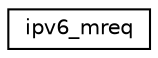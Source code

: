 digraph "Graphical Class Hierarchy"
{
 // LATEX_PDF_SIZE
  edge [fontname="Helvetica",fontsize="10",labelfontname="Helvetica",labelfontsize="10"];
  node [fontname="Helvetica",fontsize="10",shape=record];
  rankdir="LR";
  Node0 [label="ipv6_mreq",height=0.2,width=0.4,color="black", fillcolor="white", style="filled",URL="$structipv6__mreq.html",tooltip="IPv6 multicast request."];
}
